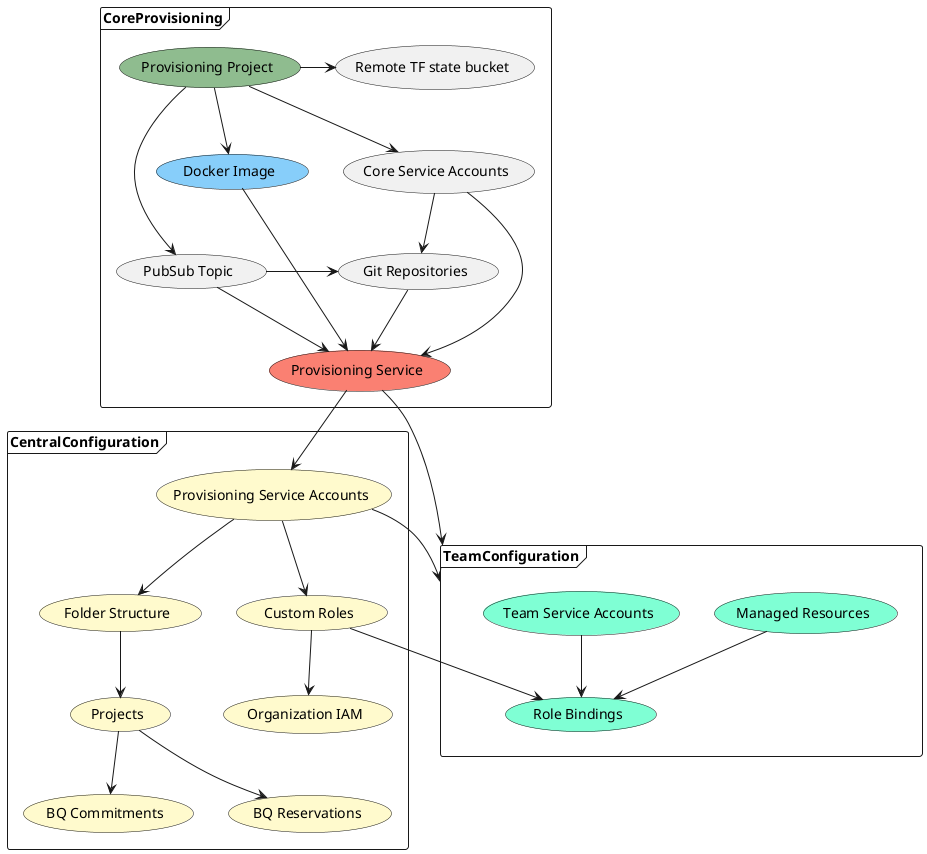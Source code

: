 @startuml
frame CoreProvisioning {
(Provisioning Project) #darkseagreen
(Docker Image) #lightskyblue
(Provisioning Service) #salmon
(Provisioning Project) -> (Remote TF state bucket)
(Provisioning Project) --> (Core Service Accounts)
(Provisioning Project) ---> (PubSub Topic)
(Provisioning Project) --> (Docker Image)
(Docker Image) --> (Provisioning Service)
(PubSub Topic) -> (Git Repositories)
(Core Service Accounts) --> (Git Repositories)
(Core Service Accounts) --> (Provisioning Service)
(PubSub Topic) --> (Provisioning Service)
(Git Repositories) -> (Provisioning Service)
}
frame CentralConfiguration {
(Folder Structure) #lemonchiffon
(Projects) #lemonchiffon
(Organization IAM) #lemonchiffon
(Custom Roles) #lemonchiffon
(Provisioning Service Accounts) #lemonchiffon
(BQ Commitments) #lemonchiffon
(BQ Reservations) #lemonchiffon
(Provisioning Service Accounts) --> (Folder Structure)
(Folder Structure)-->(Projects)
(Projects)-->(BQ Commitments)
(Projects)-->(BQ Reservations)
(Provisioning Service) --> (Provisioning Service Accounts)
(Provisioning Service Accounts) --> (Custom Roles)
(Custom Roles) --> (Organization IAM)
}
frame TeamConfiguration {
(Managed Resources) #aquamarine
(Team Service Accounts) #aquamarine
(Role Bindings) #aquamarine
(Provisioning Service) --> TeamConfiguration
(Provisioning Service Accounts) --> TeamConfiguration
(Team Service Accounts) --> (Role Bindings)
(Managed Resources) --> (Role Bindings)
(Custom Roles) --> (Role Bindings)
}
@enduml
